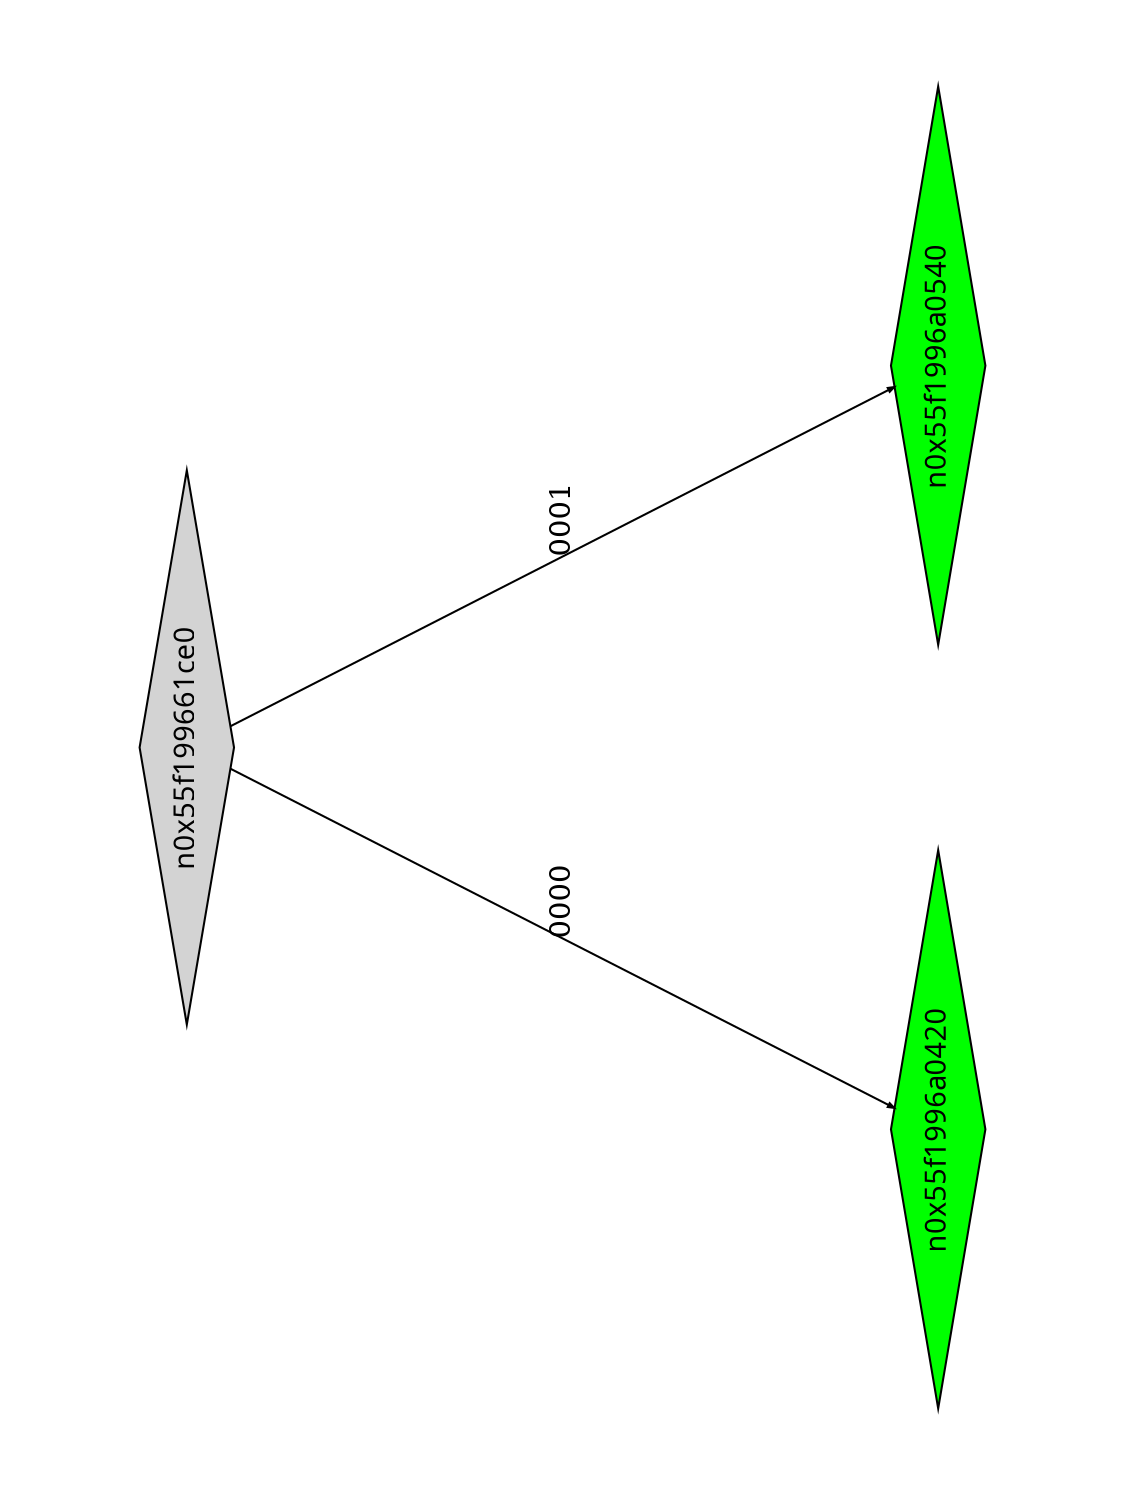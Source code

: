 digraph G {
	size="10,7.5";
	ratio=fill;
	rotate=90;
	center = "true";
	node [style="filled",width=.1,height=.1,fontname="Terminus"]
	edge [arrowsize=.3]
	n0x55f199661ce0 [shape=diamond];
	n0x55f199661ce0 -> n0x55f1996a0420 [label=0000];
	n0x55f199661ce0 -> n0x55f1996a0540 [label=0001];
	n0x55f1996a0540 [shape=diamond,fillcolor=green];
	n0x55f1996a0420 [shape=diamond,fillcolor=green];
}
